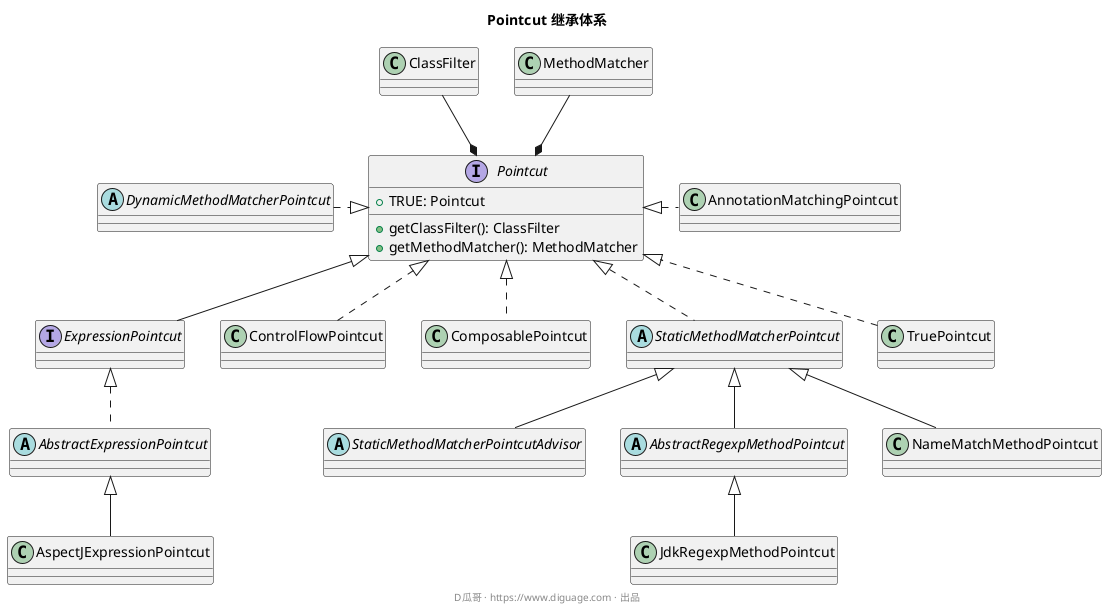 @startuml
title **Pointcut 继承体系**


interface Pointcut {
    + TRUE: Pointcut
    + getClassFilter(): ClassFilter
    + getMethodMatcher(): MethodMatcher
}

Pointcut *-up- MethodMatcher
Pointcut *-up- ClassFilter

abstract class DynamicMethodMatcherPointcut
DynamicMethodMatcherPointcut .right.|> Pointcut

class AnnotationMatchingPointcut
AnnotationMatchingPointcut .left.|> Pointcut

interface ExpressionPointcut extends Pointcut

class ControlFlowPointcut implements Pointcut

class ComposablePointcut implements Pointcut

abstract class StaticMethodMatcherPointcut implements Pointcut

class TruePointcut implements Pointcut

abstract class AbstractExpressionPointcut implements ExpressionPointcut

class AspectJExpressionPointcut extends AbstractExpressionPointcut

abstract class StaticMethodMatcherPointcutAdvisor extends StaticMethodMatcherPointcut

abstract class AbstractRegexpMethodPointcut extends StaticMethodMatcherPointcut

class JdkRegexpMethodPointcut extends AbstractRegexpMethodPointcut

class NameMatchMethodPointcut extends StaticMethodMatcherPointcut


footer D瓜哥 · https://www.diguage.com · 出品
@enduml